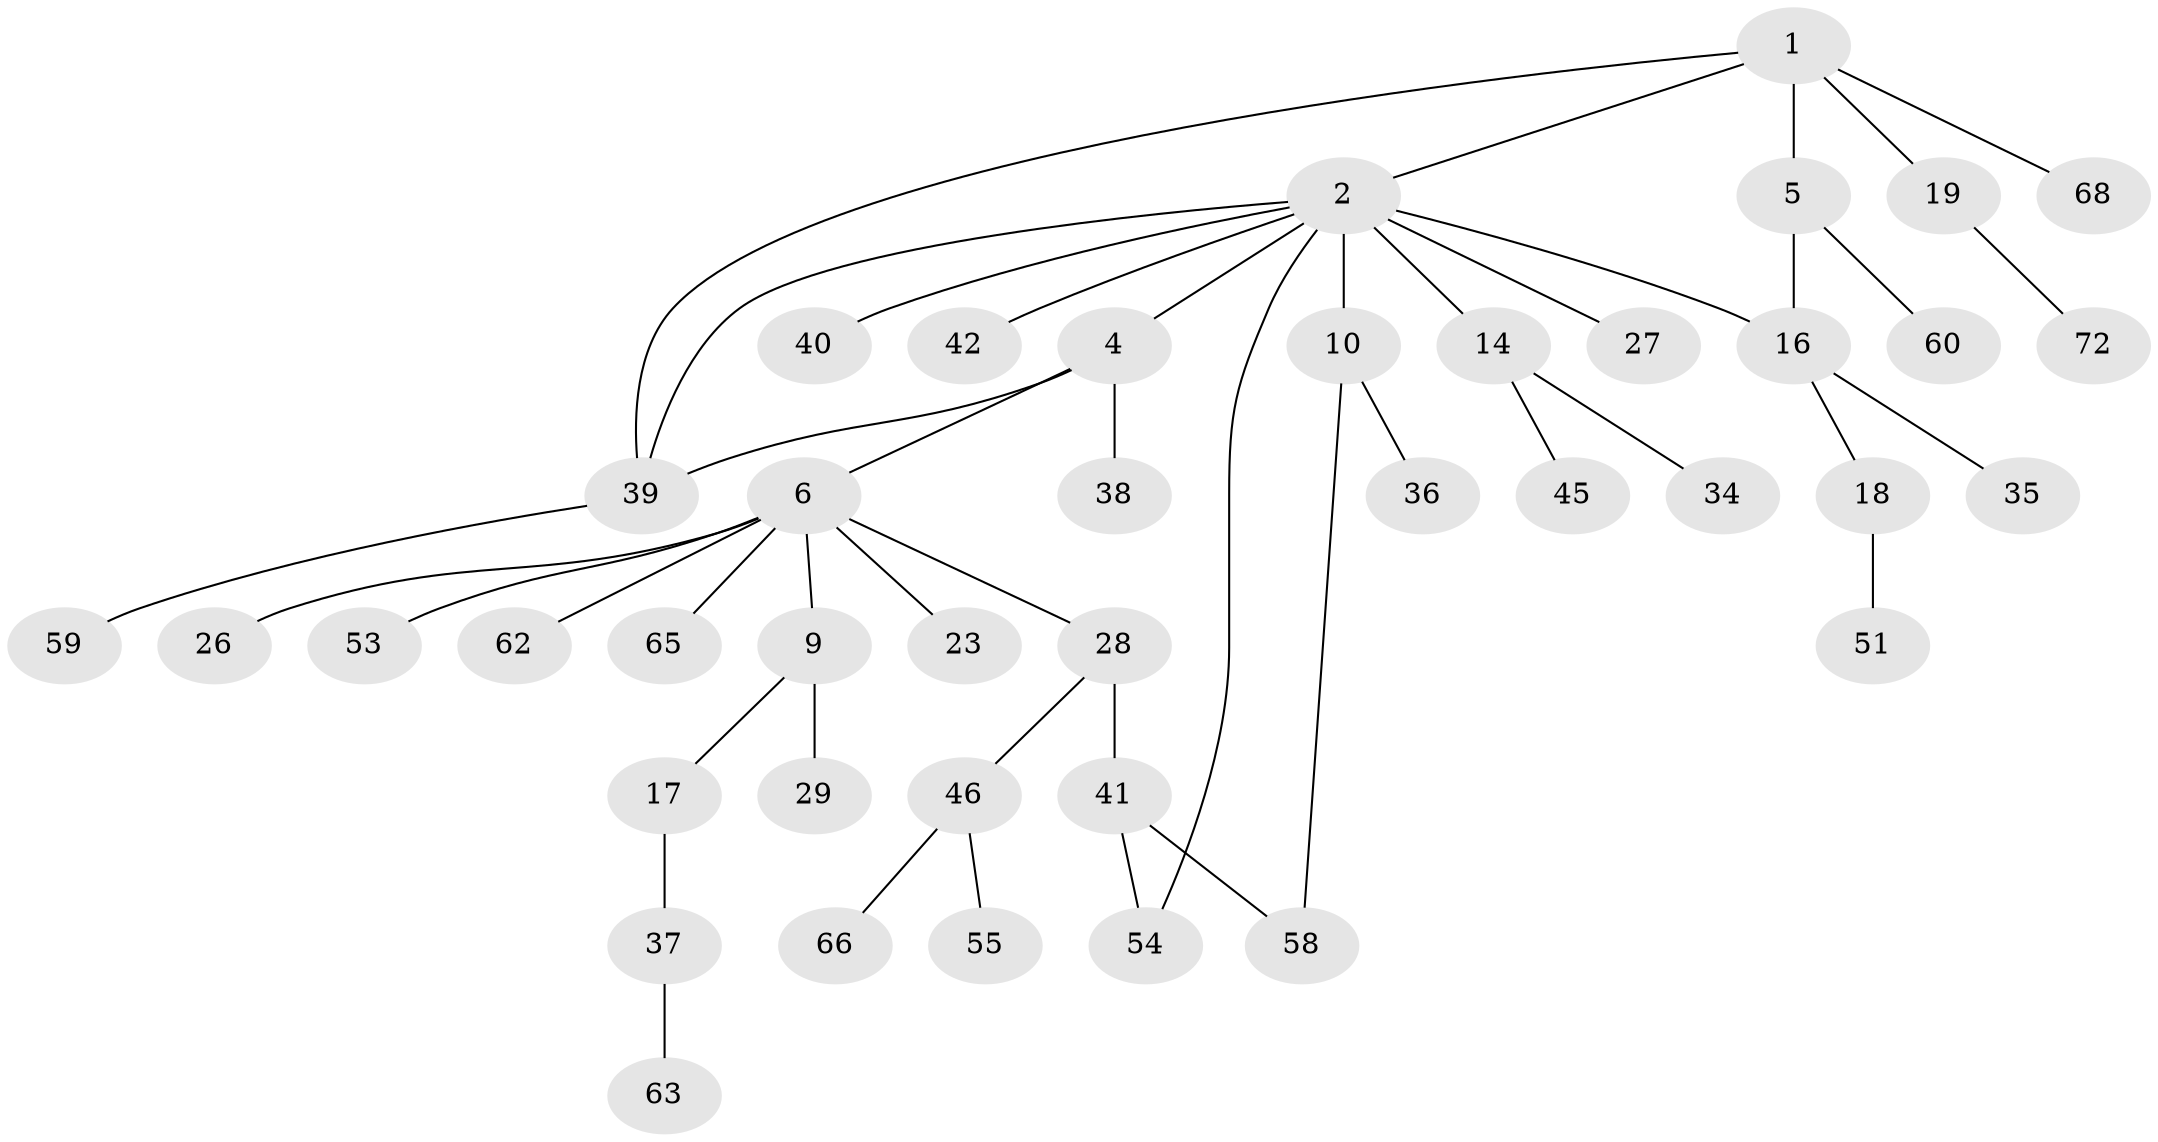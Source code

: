 // original degree distribution, {4: 0.10975609756097561, 10: 0.012195121951219513, 3: 0.15853658536585366, 2: 0.3170731707317073, 5: 0.012195121951219513, 1: 0.3902439024390244}
// Generated by graph-tools (version 1.1) at 2025/13/03/09/25 04:13:28]
// undirected, 41 vertices, 45 edges
graph export_dot {
graph [start="1"]
  node [color=gray90,style=filled];
  1 [super="+11"];
  2 [super="+7+3+30"];
  4 [super="+15+8"];
  5 [super="+13"];
  6 [super="+12"];
  9;
  10 [super="+24"];
  14 [super="+20"];
  16 [super="+33"];
  17 [super="+25+56"];
  18;
  19;
  23 [super="+61+76"];
  26 [super="+67"];
  27;
  28 [super="+49"];
  29 [super="+47+71"];
  34;
  35;
  36 [super="+80"];
  37 [super="+52"];
  38;
  39 [super="+75+43+57"];
  40;
  41 [super="+44"];
  42;
  45 [super="+69"];
  46;
  51;
  53 [super="+81"];
  54;
  55 [super="+74"];
  58;
  59;
  60;
  62 [super="+82"];
  63;
  65;
  66;
  68;
  72;
  1 -- 2;
  1 -- 5;
  1 -- 19;
  1 -- 68;
  1 -- 39;
  2 -- 4;
  2 -- 16;
  2 -- 27;
  2 -- 40;
  2 -- 42;
  2 -- 14 [weight=2];
  2 -- 39;
  2 -- 10;
  2 -- 54;
  4 -- 6;
  4 -- 38;
  4 -- 39;
  5 -- 16;
  5 -- 60;
  6 -- 9;
  6 -- 53;
  6 -- 65;
  6 -- 23;
  6 -- 26;
  6 -- 28;
  6 -- 62;
  9 -- 17;
  9 -- 29;
  10 -- 36;
  10 -- 58;
  14 -- 45;
  14 -- 34;
  16 -- 18;
  16 -- 35;
  17 -- 37;
  18 -- 51;
  19 -- 72;
  28 -- 41;
  28 -- 46;
  37 -- 63;
  39 -- 59;
  41 -- 58;
  41 -- 54;
  46 -- 55;
  46 -- 66;
}
